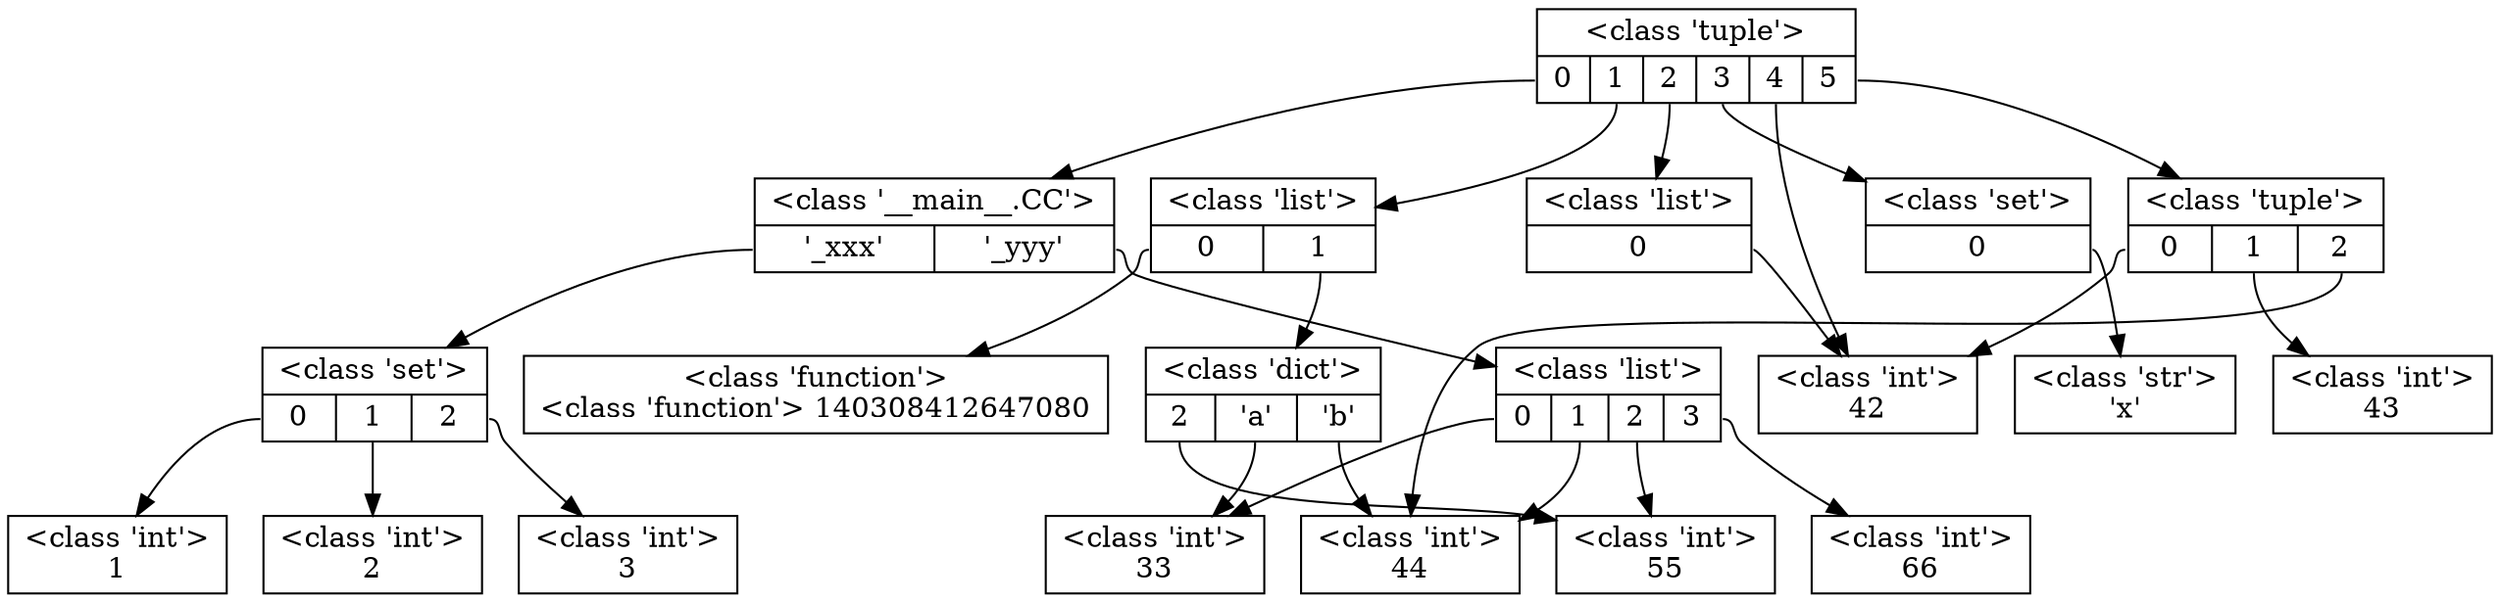 digraph structure {
 ordering=out;
 node [height=.1];
140308413018760 [shape=record, height=.1, label="{ \<class 'tuple'\> | { <f0> 0 | <f1> 1 | <f2> 2 | <f3> 3 | <f4> 4 | <f5> 5 } }"];
140308412999048 [shape=record, height=.1, label="{ \<class '__main__.CC'\> | { <f0> '_xxx' | <f1> '_yyy' }   }"];
140308412533896 [shape=record, height=.1, label="{ \<class 'set'\> | { <f0> 0 | <f1> 1 | <f2> 2 } }"];
10968800 [shape=polygon, sides=4, peripheries=1, label="\<class 'int'\>
1" ]
10968832 [shape=polygon, sides=4, peripheries=1, label="\<class 'int'\>
2" ]
10968864 [shape=polygon, sides=4, peripheries=1, label="\<class 'int'\>
3" ]
140308412565448 [shape=record, height=.1, label="{ \<class 'list'\> | { <f0> 0 | <f1> 1 | <f2> 2 | <f3> 3 } }"];
10969824 [shape=polygon, sides=4, peripheries=1, label="\<class 'int'\>
33" ]
10970176 [shape=polygon, sides=4, peripheries=1, label="\<class 'int'\>
44" ]
10970528 [shape=polygon, sides=4, peripheries=1, label="\<class 'int'\>
55" ]
10970880 [shape=polygon, sides=4, peripheries=1, label="\<class 'int'\>
66" ]
140308412565320 [shape=record, height=.1, label="{ \<class 'list'\> | { <f0> 0 | <f1> 1 } }"];
140308412647080 [shape=polygon, sides=4, peripheries=1, label="\<class 'function'\>
\<class 'function'\> 140308412647080" ]
140308412233048 [shape=record, height=.1, label="{ \<class 'dict'\> | { <f0> 2 | <f1> 'a' | <f2> 'b' }   }"];
140308412240200 [shape=record, height=.1, label="{ \<class 'list'\> | { <f0> 0 } }"];
10970112 [shape=polygon, sides=4, peripheries=1, label="\<class 'int'\>
42" ]
140308412534120 [shape=record, height=.1, label="{ \<class 'set'\> | { <f0> 0 } }"];
140308444400864 [shape=polygon, sides=4, peripheries=1, label="\<class 'str'\>
'x'" ]
140308412991600 [shape=record, height=.1, label="{ \<class 'tuple'\> | { <f0> 0 | <f1> 1 | <f2> 2 } }"];
10970144 [shape=polygon, sides=4, peripheries=1, label="\<class 'int'\>
43" ]
140308413018760:<f0> -> 140308412999048;
140308412999048:<f0> -> 140308412533896;
140308412533896:<f0> -> 10968800;
140308412533896:<f1> -> 10968832;
140308412533896:<f2> -> 10968864;
140308412999048:<f1> -> 140308412565448;
140308412565448:<f0> -> 10969824;
140308412233048:<f1> -> 10969824;
140308412565448:<f1> -> 10970176;
140308412233048:<f2> -> 10970176;
140308412991600:<f2> -> 10970176;
140308412565448:<f2> -> 10970528;
140308412233048:<f0> -> 10970528;
140308412565448:<f3> -> 10970880;
140308413018760:<f1> -> 140308412565320;
140308412565320:<f0> -> 140308412647080;
140308412565320:<f1> -> 140308412233048;
140308413018760:<f2> -> 140308412240200;
140308412240200:<f0> -> 10970112;
140308413018760:<f4> -> 10970112;
140308412991600:<f0> -> 10970112;
140308413018760:<f3> -> 140308412534120;
140308412534120:<f0> -> 140308444400864;
140308413018760:<f5> -> 140308412991600;
140308412991600:<f1> -> 10970144;
}
